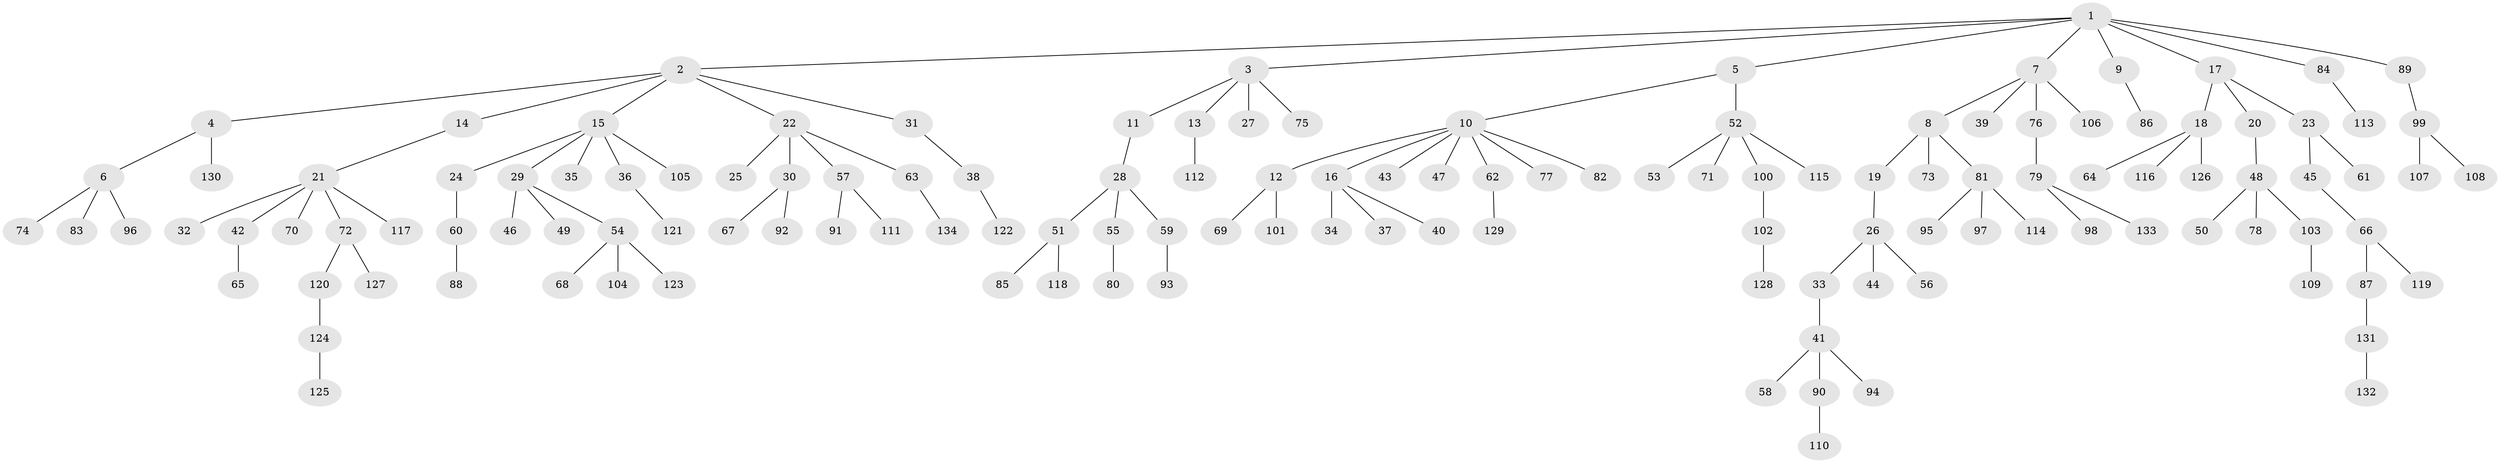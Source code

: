 // coarse degree distribution, {8: 0.014925373134328358, 6: 0.014925373134328358, 3: 0.1044776119402985, 2: 0.3582089552238806, 1: 0.43283582089552236, 4: 0.07462686567164178}
// Generated by graph-tools (version 1.1) at 2025/52/03/04/25 22:52:05]
// undirected, 134 vertices, 133 edges
graph export_dot {
  node [color=gray90,style=filled];
  1;
  2;
  3;
  4;
  5;
  6;
  7;
  8;
  9;
  10;
  11;
  12;
  13;
  14;
  15;
  16;
  17;
  18;
  19;
  20;
  21;
  22;
  23;
  24;
  25;
  26;
  27;
  28;
  29;
  30;
  31;
  32;
  33;
  34;
  35;
  36;
  37;
  38;
  39;
  40;
  41;
  42;
  43;
  44;
  45;
  46;
  47;
  48;
  49;
  50;
  51;
  52;
  53;
  54;
  55;
  56;
  57;
  58;
  59;
  60;
  61;
  62;
  63;
  64;
  65;
  66;
  67;
  68;
  69;
  70;
  71;
  72;
  73;
  74;
  75;
  76;
  77;
  78;
  79;
  80;
  81;
  82;
  83;
  84;
  85;
  86;
  87;
  88;
  89;
  90;
  91;
  92;
  93;
  94;
  95;
  96;
  97;
  98;
  99;
  100;
  101;
  102;
  103;
  104;
  105;
  106;
  107;
  108;
  109;
  110;
  111;
  112;
  113;
  114;
  115;
  116;
  117;
  118;
  119;
  120;
  121;
  122;
  123;
  124;
  125;
  126;
  127;
  128;
  129;
  130;
  131;
  132;
  133;
  134;
  1 -- 2;
  1 -- 3;
  1 -- 5;
  1 -- 7;
  1 -- 9;
  1 -- 17;
  1 -- 84;
  1 -- 89;
  2 -- 4;
  2 -- 14;
  2 -- 15;
  2 -- 22;
  2 -- 31;
  3 -- 11;
  3 -- 13;
  3 -- 27;
  3 -- 75;
  4 -- 6;
  4 -- 130;
  5 -- 10;
  5 -- 52;
  6 -- 74;
  6 -- 83;
  6 -- 96;
  7 -- 8;
  7 -- 39;
  7 -- 76;
  7 -- 106;
  8 -- 19;
  8 -- 73;
  8 -- 81;
  9 -- 86;
  10 -- 12;
  10 -- 16;
  10 -- 43;
  10 -- 47;
  10 -- 62;
  10 -- 77;
  10 -- 82;
  11 -- 28;
  12 -- 69;
  12 -- 101;
  13 -- 112;
  14 -- 21;
  15 -- 24;
  15 -- 29;
  15 -- 35;
  15 -- 36;
  15 -- 105;
  16 -- 34;
  16 -- 37;
  16 -- 40;
  17 -- 18;
  17 -- 20;
  17 -- 23;
  18 -- 64;
  18 -- 116;
  18 -- 126;
  19 -- 26;
  20 -- 48;
  21 -- 32;
  21 -- 42;
  21 -- 70;
  21 -- 72;
  21 -- 117;
  22 -- 25;
  22 -- 30;
  22 -- 57;
  22 -- 63;
  23 -- 45;
  23 -- 61;
  24 -- 60;
  26 -- 33;
  26 -- 44;
  26 -- 56;
  28 -- 51;
  28 -- 55;
  28 -- 59;
  29 -- 46;
  29 -- 49;
  29 -- 54;
  30 -- 67;
  30 -- 92;
  31 -- 38;
  33 -- 41;
  36 -- 121;
  38 -- 122;
  41 -- 58;
  41 -- 90;
  41 -- 94;
  42 -- 65;
  45 -- 66;
  48 -- 50;
  48 -- 78;
  48 -- 103;
  51 -- 85;
  51 -- 118;
  52 -- 53;
  52 -- 71;
  52 -- 100;
  52 -- 115;
  54 -- 68;
  54 -- 104;
  54 -- 123;
  55 -- 80;
  57 -- 91;
  57 -- 111;
  59 -- 93;
  60 -- 88;
  62 -- 129;
  63 -- 134;
  66 -- 87;
  66 -- 119;
  72 -- 120;
  72 -- 127;
  76 -- 79;
  79 -- 98;
  79 -- 133;
  81 -- 95;
  81 -- 97;
  81 -- 114;
  84 -- 113;
  87 -- 131;
  89 -- 99;
  90 -- 110;
  99 -- 107;
  99 -- 108;
  100 -- 102;
  102 -- 128;
  103 -- 109;
  120 -- 124;
  124 -- 125;
  131 -- 132;
}
